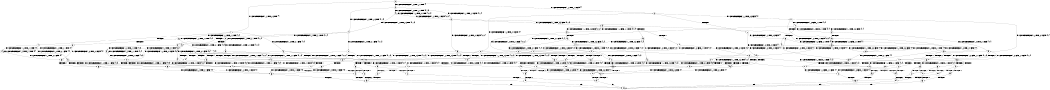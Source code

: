 digraph BCG {
size = "7, 10.5";
center = TRUE;
node [shape = circle];
0 [peripheries = 2];
0 -> 1 [label = "EX !1 !ATOMIC_EXCH_BRANCH (1, +1, TRUE, +0, 3, TRUE) !{}"];
0 -> 2 [label = "EX !2 !ATOMIC_EXCH_BRANCH (1, +0, TRUE, +0, 1, TRUE) !{}"];
0 -> 3 [label = "EX !0 !ATOMIC_EXCH_BRANCH (1, +1, TRUE, +1, 1, FALSE) !{}"];
1 -> 4 [label = "TERMINATE !1"];
1 -> 5 [label = "EX !2 !ATOMIC_EXCH_BRANCH (1, +0, TRUE, +0, 1, FALSE) !{0, 1}"];
1 -> 6 [label = "EX !0 !ATOMIC_EXCH_BRANCH (1, +1, TRUE, +1, 1, TRUE) !{0, 1}"];
2 -> 7 [label = "EX !1 !ATOMIC_EXCH_BRANCH (1, +1, TRUE, +0, 3, TRUE) !{0, 1, 2}"];
2 -> 8 [label = "EX !0 !ATOMIC_EXCH_BRANCH (1, +1, TRUE, +1, 1, FALSE) !{0, 1, 2}"];
2 -> 9 [label = "EX !2 !ATOMIC_EXCH_BRANCH (1, +0, TRUE, +0, 1, TRUE) !{0, 1, 2}"];
3 -> 10 [label = "TERMINATE !0"];
3 -> 11 [label = "EX !1 !ATOMIC_EXCH_BRANCH (1, +1, TRUE, +0, 3, FALSE) !{0}"];
3 -> 12 [label = "EX !2 !ATOMIC_EXCH_BRANCH (1, +0, TRUE, +0, 1, FALSE) !{0}"];
4 -> 13 [label = "EX !2 !ATOMIC_EXCH_BRANCH (1, +0, TRUE, +0, 1, FALSE) !{0}"];
4 -> 14 [label = "EX !0 !ATOMIC_EXCH_BRANCH (1, +1, TRUE, +1, 1, TRUE) !{0}"];
5 -> 15 [label = "TERMINATE !1"];
5 -> 16 [label = "TERMINATE !2"];
5 -> 17 [label = "EX !0 !ATOMIC_EXCH_BRANCH (1, +1, TRUE, +1, 1, FALSE) !{0, 1, 2}"];
6 -> 18 [label = "TERMINATE !1"];
6 -> 19 [label = "EX !2 !ATOMIC_EXCH_BRANCH (1, +0, TRUE, +0, 1, FALSE) !{0, 1}"];
6 -> 6 [label = "EX !0 !ATOMIC_EXCH_BRANCH (1, +1, TRUE, +1, 1, TRUE) !{0, 1}"];
7 -> 20 [label = "TERMINATE !1"];
7 -> 21 [label = "EX !0 !ATOMIC_EXCH_BRANCH (1, +1, TRUE, +1, 1, TRUE) !{0, 1, 2}"];
7 -> 22 [label = "EX !2 !ATOMIC_EXCH_BRANCH (1, +0, TRUE, +0, 1, FALSE) !{0, 1, 2}"];
8 -> 23 [label = "TERMINATE !0"];
8 -> 24 [label = "EX !1 !ATOMIC_EXCH_BRANCH (1, +1, TRUE, +0, 3, FALSE) !{0, 1, 2}"];
8 -> 25 [label = "EX !2 !ATOMIC_EXCH_BRANCH (1, +0, TRUE, +0, 1, FALSE) !{0, 1, 2}"];
9 -> 7 [label = "EX !1 !ATOMIC_EXCH_BRANCH (1, +1, TRUE, +0, 3, TRUE) !{0, 1, 2}"];
9 -> 8 [label = "EX !0 !ATOMIC_EXCH_BRANCH (1, +1, TRUE, +1, 1, FALSE) !{0, 1, 2}"];
9 -> 9 [label = "EX !2 !ATOMIC_EXCH_BRANCH (1, +0, TRUE, +0, 1, TRUE) !{0, 1, 2}"];
10 -> 26 [label = "EX !1 !ATOMIC_EXCH_BRANCH (1, +1, TRUE, +0, 3, FALSE) !{}"];
10 -> 27 [label = "EX !2 !ATOMIC_EXCH_BRANCH (1, +0, TRUE, +0, 1, FALSE) !{}"];
11 -> 28 [label = "TERMINATE !0"];
11 -> 29 [label = "EX !2 !ATOMIC_EXCH_BRANCH (1, +0, TRUE, +0, 1, FALSE) !{0, 1}"];
11 -> 30 [label = "EX !1 !ATOMIC_EXCH_BRANCH (1, +0, FALSE, +1, 1, TRUE) !{0, 1}"];
12 -> 31 [label = "TERMINATE !2"];
12 -> 32 [label = "TERMINATE !0"];
12 -> 17 [label = "EX !1 !ATOMIC_EXCH_BRANCH (1, +1, TRUE, +0, 3, TRUE) !{0, 1, 2}"];
13 -> 33 [label = "TERMINATE !2"];
13 -> 34 [label = "EX !0 !ATOMIC_EXCH_BRANCH (1, +1, TRUE, +1, 1, FALSE) !{0, 2}"];
14 -> 35 [label = "EX !2 !ATOMIC_EXCH_BRANCH (1, +0, TRUE, +0, 1, FALSE) !{0}"];
14 -> 14 [label = "EX !0 !ATOMIC_EXCH_BRANCH (1, +1, TRUE, +1, 1, TRUE) !{0}"];
15 -> 33 [label = "TERMINATE !2"];
15 -> 34 [label = "EX !0 !ATOMIC_EXCH_BRANCH (1, +1, TRUE, +1, 1, FALSE) !{0, 2}"];
16 -> 36 [label = "TERMINATE !1"];
16 -> 37 [label = "EX !0 !ATOMIC_EXCH_BRANCH (1, +1, TRUE, +1, 1, FALSE) !{0, 1}"];
17 -> 38 [label = "TERMINATE !1"];
17 -> 39 [label = "TERMINATE !2"];
17 -> 40 [label = "TERMINATE !0"];
18 -> 35 [label = "EX !2 !ATOMIC_EXCH_BRANCH (1, +0, TRUE, +0, 1, FALSE) !{0}"];
18 -> 14 [label = "EX !0 !ATOMIC_EXCH_BRANCH (1, +1, TRUE, +1, 1, TRUE) !{0}"];
19 -> 41 [label = "TERMINATE !1"];
19 -> 42 [label = "TERMINATE !2"];
19 -> 17 [label = "EX !0 !ATOMIC_EXCH_BRANCH (1, +1, TRUE, +1, 1, FALSE) !{0, 1, 2}"];
20 -> 43 [label = "EX !0 !ATOMIC_EXCH_BRANCH (1, +1, TRUE, +1, 1, TRUE) !{0, 2}"];
20 -> 44 [label = "EX !2 !ATOMIC_EXCH_BRANCH (1, +0, TRUE, +0, 1, FALSE) !{0, 2}"];
21 -> 45 [label = "TERMINATE !1"];
21 -> 46 [label = "EX !2 !ATOMIC_EXCH_BRANCH (1, +0, TRUE, +0, 1, FALSE) !{0, 1, 2}"];
21 -> 21 [label = "EX !0 !ATOMIC_EXCH_BRANCH (1, +1, TRUE, +1, 1, TRUE) !{0, 1, 2}"];
22 -> 15 [label = "TERMINATE !1"];
22 -> 16 [label = "TERMINATE !2"];
22 -> 17 [label = "EX !0 !ATOMIC_EXCH_BRANCH (1, +1, TRUE, +1, 1, FALSE) !{0, 1, 2}"];
23 -> 47 [label = "EX !1 !ATOMIC_EXCH_BRANCH (1, +1, TRUE, +0, 3, FALSE) !{1, 2}"];
23 -> 48 [label = "EX !2 !ATOMIC_EXCH_BRANCH (1, +0, TRUE, +0, 1, FALSE) !{1, 2}"];
24 -> 49 [label = "TERMINATE !0"];
24 -> 50 [label = "EX !2 !ATOMIC_EXCH_BRANCH (1, +0, TRUE, +0, 1, FALSE) !{0, 1, 2}"];
24 -> 51 [label = "EX !1 !ATOMIC_EXCH_BRANCH (1, +0, FALSE, +1, 1, TRUE) !{0, 1, 2}"];
25 -> 31 [label = "TERMINATE !2"];
25 -> 32 [label = "TERMINATE !0"];
25 -> 17 [label = "EX !1 !ATOMIC_EXCH_BRANCH (1, +1, TRUE, +0, 3, TRUE) !{0, 1, 2}"];
26 -> 52 [label = "EX !2 !ATOMIC_EXCH_BRANCH (1, +0, TRUE, +0, 1, FALSE) !{1}"];
26 -> 53 [label = "EX !1 !ATOMIC_EXCH_BRANCH (1, +0, FALSE, +1, 1, TRUE) !{1}"];
27 -> 54 [label = "TERMINATE !2"];
27 -> 55 [label = "EX !1 !ATOMIC_EXCH_BRANCH (1, +1, TRUE, +0, 3, TRUE) !{1, 2}"];
28 -> 52 [label = "EX !2 !ATOMIC_EXCH_BRANCH (1, +0, TRUE, +0, 1, FALSE) !{1}"];
28 -> 53 [label = "EX !1 !ATOMIC_EXCH_BRANCH (1, +0, FALSE, +1, 1, TRUE) !{1}"];
29 -> 56 [label = "TERMINATE !2"];
29 -> 57 [label = "TERMINATE !0"];
29 -> 58 [label = "EX !1 !ATOMIC_EXCH_BRANCH (1, +0, FALSE, +1, 1, FALSE) !{0, 1, 2}"];
30 -> 59 [label = "TERMINATE !0"];
30 -> 60 [label = "EX !2 !ATOMIC_EXCH_BRANCH (1, +0, TRUE, +0, 1, FALSE) !{0, 1}"];
30 -> 61 [label = "EX !1 !ATOMIC_EXCH_BRANCH (1, +1, TRUE, +0, 3, FALSE) !{0, 1}"];
31 -> 62 [label = "TERMINATE !0"];
31 -> 37 [label = "EX !1 !ATOMIC_EXCH_BRANCH (1, +1, TRUE, +0, 3, TRUE) !{0, 1}"];
32 -> 54 [label = "TERMINATE !2"];
32 -> 55 [label = "EX !1 !ATOMIC_EXCH_BRANCH (1, +1, TRUE, +0, 3, TRUE) !{1, 2}"];
33 -> 63 [label = "EX !0 !ATOMIC_EXCH_BRANCH (1, +1, TRUE, +1, 1, FALSE) !{0}"];
34 -> 64 [label = "TERMINATE !2"];
34 -> 65 [label = "TERMINATE !0"];
35 -> 66 [label = "TERMINATE !2"];
35 -> 34 [label = "EX !0 !ATOMIC_EXCH_BRANCH (1, +1, TRUE, +1, 1, FALSE) !{0, 2}"];
36 -> 63 [label = "EX !0 !ATOMIC_EXCH_BRANCH (1, +1, TRUE, +1, 1, FALSE) !{0}"];
37 -> 67 [label = "TERMINATE !1"];
37 -> 68 [label = "TERMINATE !0"];
38 -> 64 [label = "TERMINATE !2"];
38 -> 65 [label = "TERMINATE !0"];
39 -> 67 [label = "TERMINATE !1"];
39 -> 68 [label = "TERMINATE !0"];
40 -> 69 [label = "TERMINATE !1"];
40 -> 70 [label = "TERMINATE !2"];
41 -> 66 [label = "TERMINATE !2"];
41 -> 34 [label = "EX !0 !ATOMIC_EXCH_BRANCH (1, +1, TRUE, +1, 1, FALSE) !{0, 2}"];
42 -> 71 [label = "TERMINATE !1"];
42 -> 37 [label = "EX !0 !ATOMIC_EXCH_BRANCH (1, +1, TRUE, +1, 1, FALSE) !{0, 1}"];
43 -> 72 [label = "EX !2 !ATOMIC_EXCH_BRANCH (1, +0, TRUE, +0, 1, FALSE) !{0, 2}"];
43 -> 43 [label = "EX !0 !ATOMIC_EXCH_BRANCH (1, +1, TRUE, +1, 1, TRUE) !{0, 2}"];
44 -> 33 [label = "TERMINATE !2"];
44 -> 34 [label = "EX !0 !ATOMIC_EXCH_BRANCH (1, +1, TRUE, +1, 1, FALSE) !{0, 2}"];
45 -> 72 [label = "EX !2 !ATOMIC_EXCH_BRANCH (1, +0, TRUE, +0, 1, FALSE) !{0, 2}"];
45 -> 43 [label = "EX !0 !ATOMIC_EXCH_BRANCH (1, +1, TRUE, +1, 1, TRUE) !{0, 2}"];
46 -> 41 [label = "TERMINATE !1"];
46 -> 42 [label = "TERMINATE !2"];
46 -> 17 [label = "EX !0 !ATOMIC_EXCH_BRANCH (1, +1, TRUE, +1, 1, FALSE) !{0, 1, 2}"];
47 -> 73 [label = "EX !2 !ATOMIC_EXCH_BRANCH (1, +0, TRUE, +0, 1, FALSE) !{1, 2}"];
47 -> 74 [label = "EX !1 !ATOMIC_EXCH_BRANCH (1, +0, FALSE, +1, 1, TRUE) !{1, 2}"];
48 -> 54 [label = "TERMINATE !2"];
48 -> 55 [label = "EX !1 !ATOMIC_EXCH_BRANCH (1, +1, TRUE, +0, 3, TRUE) !{1, 2}"];
49 -> 73 [label = "EX !2 !ATOMIC_EXCH_BRANCH (1, +0, TRUE, +0, 1, FALSE) !{1, 2}"];
49 -> 74 [label = "EX !1 !ATOMIC_EXCH_BRANCH (1, +0, FALSE, +1, 1, TRUE) !{1, 2}"];
50 -> 56 [label = "TERMINATE !2"];
50 -> 57 [label = "TERMINATE !0"];
50 -> 58 [label = "EX !1 !ATOMIC_EXCH_BRANCH (1, +0, FALSE, +1, 1, FALSE) !{0, 1, 2}"];
51 -> 75 [label = "TERMINATE !0"];
51 -> 76 [label = "EX !2 !ATOMIC_EXCH_BRANCH (1, +0, TRUE, +0, 1, FALSE) !{0, 1, 2}"];
51 -> 24 [label = "EX !1 !ATOMIC_EXCH_BRANCH (1, +1, TRUE, +0, 3, FALSE) !{0, 1, 2}"];
52 -> 77 [label = "TERMINATE !2"];
52 -> 78 [label = "EX !1 !ATOMIC_EXCH_BRANCH (1, +0, FALSE, +1, 1, FALSE) !{1, 2}"];
53 -> 79 [label = "EX !2 !ATOMIC_EXCH_BRANCH (1, +0, TRUE, +0, 1, FALSE) !{1}"];
53 -> 80 [label = "EX !1 !ATOMIC_EXCH_BRANCH (1, +1, TRUE, +0, 3, FALSE) !{1}"];
54 -> 81 [label = "EX !1 !ATOMIC_EXCH_BRANCH (1, +1, TRUE, +0, 3, TRUE) !{1}"];
55 -> 69 [label = "TERMINATE !1"];
55 -> 70 [label = "TERMINATE !2"];
56 -> 82 [label = "TERMINATE !0"];
56 -> 83 [label = "EX !1 !ATOMIC_EXCH_BRANCH (1, +0, FALSE, +1, 1, FALSE) !{0, 1}"];
57 -> 77 [label = "TERMINATE !2"];
57 -> 78 [label = "EX !1 !ATOMIC_EXCH_BRANCH (1, +0, FALSE, +1, 1, FALSE) !{1, 2}"];
58 -> 84 [label = "TERMINATE !1"];
58 -> 85 [label = "TERMINATE !2"];
58 -> 86 [label = "TERMINATE !0"];
59 -> 79 [label = "EX !2 !ATOMIC_EXCH_BRANCH (1, +0, TRUE, +0, 1, FALSE) !{1}"];
59 -> 80 [label = "EX !1 !ATOMIC_EXCH_BRANCH (1, +1, TRUE, +0, 3, FALSE) !{1}"];
60 -> 87 [label = "TERMINATE !2"];
60 -> 88 [label = "TERMINATE !0"];
60 -> 17 [label = "EX !1 !ATOMIC_EXCH_BRANCH (1, +1, TRUE, +0, 3, TRUE) !{0, 1, 2}"];
61 -> 28 [label = "TERMINATE !0"];
61 -> 29 [label = "EX !2 !ATOMIC_EXCH_BRANCH (1, +0, TRUE, +0, 1, FALSE) !{0, 1}"];
61 -> 30 [label = "EX !1 !ATOMIC_EXCH_BRANCH (1, +0, FALSE, +1, 1, TRUE) !{0, 1}"];
62 -> 81 [label = "EX !1 !ATOMIC_EXCH_BRANCH (1, +1, TRUE, +0, 3, TRUE) !{1}"];
63 -> 89 [label = "TERMINATE !0"];
64 -> 89 [label = "TERMINATE !0"];
65 -> 90 [label = "TERMINATE !2"];
66 -> 63 [label = "EX !0 !ATOMIC_EXCH_BRANCH (1, +1, TRUE, +1, 1, FALSE) !{0}"];
67 -> 89 [label = "TERMINATE !0"];
68 -> 91 [label = "TERMINATE !1"];
69 -> 90 [label = "TERMINATE !2"];
70 -> 91 [label = "TERMINATE !1"];
71 -> 63 [label = "EX !0 !ATOMIC_EXCH_BRANCH (1, +1, TRUE, +1, 1, FALSE) !{0}"];
72 -> 66 [label = "TERMINATE !2"];
72 -> 34 [label = "EX !0 !ATOMIC_EXCH_BRANCH (1, +1, TRUE, +1, 1, FALSE) !{0, 2}"];
73 -> 77 [label = "TERMINATE !2"];
73 -> 78 [label = "EX !1 !ATOMIC_EXCH_BRANCH (1, +0, FALSE, +1, 1, FALSE) !{1, 2}"];
74 -> 92 [label = "EX !2 !ATOMIC_EXCH_BRANCH (1, +0, TRUE, +0, 1, FALSE) !{1, 2}"];
74 -> 47 [label = "EX !1 !ATOMIC_EXCH_BRANCH (1, +1, TRUE, +0, 3, FALSE) !{1, 2}"];
75 -> 92 [label = "EX !2 !ATOMIC_EXCH_BRANCH (1, +0, TRUE, +0, 1, FALSE) !{1, 2}"];
75 -> 47 [label = "EX !1 !ATOMIC_EXCH_BRANCH (1, +1, TRUE, +0, 3, FALSE) !{1, 2}"];
76 -> 87 [label = "TERMINATE !2"];
76 -> 88 [label = "TERMINATE !0"];
76 -> 17 [label = "EX !1 !ATOMIC_EXCH_BRANCH (1, +1, TRUE, +0, 3, TRUE) !{0, 1, 2}"];
77 -> 93 [label = "EX !1 !ATOMIC_EXCH_BRANCH (1, +0, FALSE, +1, 1, FALSE) !{1}"];
78 -> 94 [label = "TERMINATE !1"];
78 -> 95 [label = "TERMINATE !2"];
79 -> 96 [label = "TERMINATE !2"];
79 -> 55 [label = "EX !1 !ATOMIC_EXCH_BRANCH (1, +1, TRUE, +0, 3, TRUE) !{1, 2}"];
80 -> 52 [label = "EX !2 !ATOMIC_EXCH_BRANCH (1, +0, TRUE, +0, 1, FALSE) !{1}"];
80 -> 53 [label = "EX !1 !ATOMIC_EXCH_BRANCH (1, +0, FALSE, +1, 1, TRUE) !{1}"];
81 -> 91 [label = "TERMINATE !1"];
82 -> 93 [label = "EX !1 !ATOMIC_EXCH_BRANCH (1, +0, FALSE, +1, 1, FALSE) !{1}"];
83 -> 97 [label = "TERMINATE !1"];
83 -> 98 [label = "TERMINATE !0"];
84 -> 99 [label = "TERMINATE !2"];
84 -> 100 [label = "TERMINATE !0"];
85 -> 97 [label = "TERMINATE !1"];
85 -> 98 [label = "TERMINATE !0"];
86 -> 94 [label = "TERMINATE !1"];
86 -> 95 [label = "TERMINATE !2"];
87 -> 101 [label = "TERMINATE !0"];
87 -> 37 [label = "EX !1 !ATOMIC_EXCH_BRANCH (1, +1, TRUE, +0, 3, TRUE) !{0, 1}"];
88 -> 96 [label = "TERMINATE !2"];
88 -> 55 [label = "EX !1 !ATOMIC_EXCH_BRANCH (1, +1, TRUE, +0, 3, TRUE) !{1, 2}"];
89 -> 102 [label = "exit"];
90 -> 102 [label = "exit"];
91 -> 102 [label = "exit"];
92 -> 96 [label = "TERMINATE !2"];
92 -> 55 [label = "EX !1 !ATOMIC_EXCH_BRANCH (1, +1, TRUE, +0, 3, TRUE) !{1, 2}"];
93 -> 103 [label = "TERMINATE !1"];
94 -> 104 [label = "TERMINATE !2"];
95 -> 103 [label = "TERMINATE !1"];
96 -> 81 [label = "EX !1 !ATOMIC_EXCH_BRANCH (1, +1, TRUE, +0, 3, TRUE) !{1}"];
97 -> 105 [label = "TERMINATE !0"];
98 -> 103 [label = "TERMINATE !1"];
99 -> 105 [label = "TERMINATE !0"];
100 -> 104 [label = "TERMINATE !2"];
101 -> 81 [label = "EX !1 !ATOMIC_EXCH_BRANCH (1, +1, TRUE, +0, 3, TRUE) !{1}"];
103 -> 102 [label = "exit"];
104 -> 102 [label = "exit"];
105 -> 102 [label = "exit"];
}
